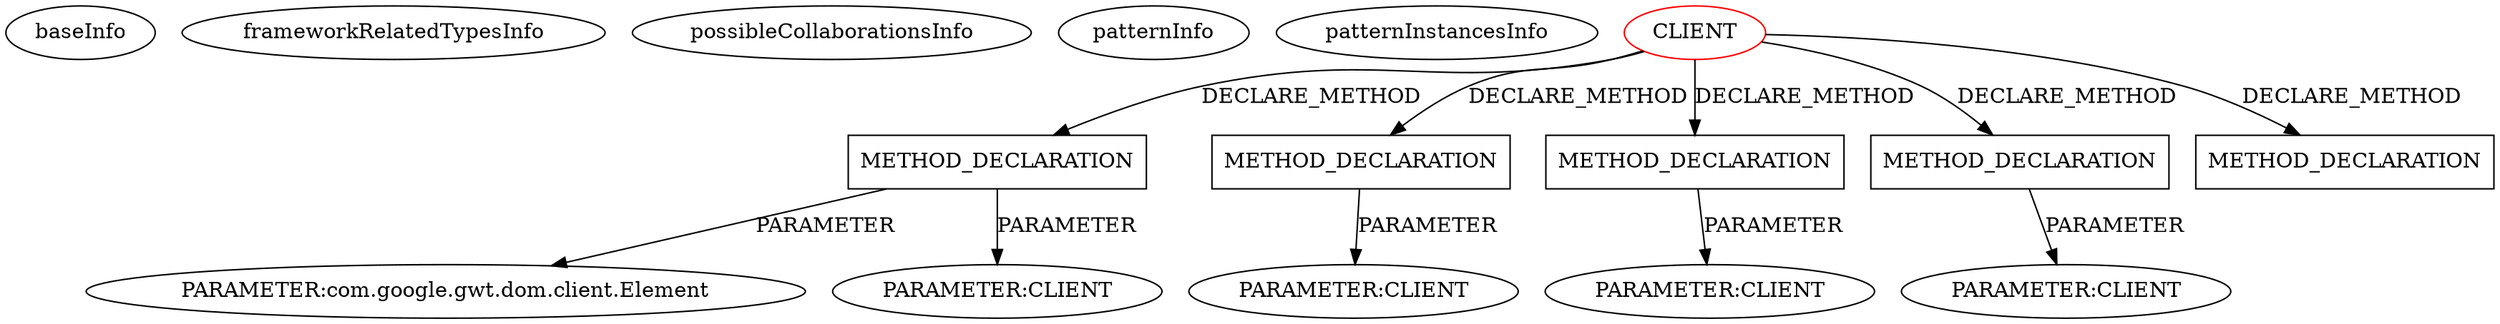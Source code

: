 digraph {
baseInfo[graphId=1572,category="pattern",isAnonymous=false,possibleRelation=false]
frameworkRelatedTypesInfo[]
possibleCollaborationsInfo[]
patternInfo[frequency=3.0,patternRootClient=0]
patternInstancesInfo[0="karlwettin-kodapan-gwt-google-map-v3~/karlwettin-kodapan-gwt-google-map-v3/kodapan-gwt-google-map-v3-master/src/main/java/se/kodapan/gwt/google/maps/v3/client/Map.java~Map~3366",1="mstahv-g-leaflet~/mstahv-g-leaflet/g-leaflet-master/src/main/java/org/peimari/gleaflet/client/Map.java~Map~4095",2="karlwettin-kodapan-gwt-google-map-v3~/karlwettin-kodapan-gwt-google-map-v3/kodapan-gwt-google-map-v3-master/src/main/java/se/kodapan/gwt/google/maps/v3/client/StreetViewPanorama.java~StreetViewPanorama~3360"]
3[label="PARAMETER:com.google.gwt.dom.client.Element",vertexType="PARAMETER_DECLARATION",isFrameworkType=false]
2[label="METHOD_DECLARATION",vertexType="CLIENT_METHOD_DECLARATION",isFrameworkType=false,shape=box]
0[label="CLIENT",vertexType="ROOT_CLIENT_CLASS_DECLARATION",isFrameworkType=false,color=red]
5[label="PARAMETER:CLIENT",vertexType="PARAMETER_DECLARATION",isFrameworkType=false]
21[label="METHOD_DECLARATION",vertexType="CLIENT_METHOD_DECLARATION",isFrameworkType=false,shape=box]
22[label="PARAMETER:CLIENT",vertexType="PARAMETER_DECLARATION",isFrameworkType=false]
62[label="METHOD_DECLARATION",vertexType="CLIENT_METHOD_DECLARATION",isFrameworkType=false,shape=box]
63[label="PARAMETER:CLIENT",vertexType="PARAMETER_DECLARATION",isFrameworkType=false]
15[label="METHOD_DECLARATION",vertexType="CLIENT_METHOD_DECLARATION",isFrameworkType=false,shape=box]
16[label="PARAMETER:CLIENT",vertexType="PARAMETER_DECLARATION",isFrameworkType=false]
59[label="METHOD_DECLARATION",vertexType="CLIENT_METHOD_DECLARATION",isFrameworkType=false,shape=box]
21->22[label="PARAMETER"]
15->16[label="PARAMETER"]
2->5[label="PARAMETER"]
0->21[label="DECLARE_METHOD"]
0->59[label="DECLARE_METHOD"]
2->3[label="PARAMETER"]
0->15[label="DECLARE_METHOD"]
0->62[label="DECLARE_METHOD"]
0->2[label="DECLARE_METHOD"]
62->63[label="PARAMETER"]
}
